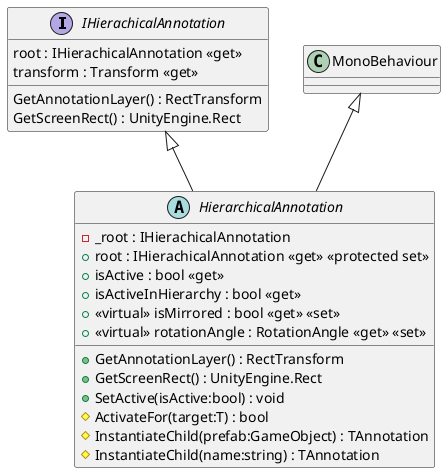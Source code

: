 @startuml
interface IHierachicalAnnotation {
    root : IHierachicalAnnotation <<get>>
    transform : Transform <<get>>
    GetAnnotationLayer() : RectTransform
    GetScreenRect() : UnityEngine.Rect
}
abstract class HierarchicalAnnotation {
    - _root : IHierachicalAnnotation
    + root : IHierachicalAnnotation <<get>> <<protected set>>
    + GetAnnotationLayer() : RectTransform
    + GetScreenRect() : UnityEngine.Rect
    + isActive : bool <<get>>
    + isActiveInHierarchy : bool <<get>>
    + SetActive(isActive:bool) : void
    # ActivateFor(target:T) : bool
    + <<virtual>> isMirrored : bool <<get>> <<set>>
    + <<virtual>> rotationAngle : RotationAngle <<get>> <<set>>
    # InstantiateChild(prefab:GameObject) : TAnnotation
    # InstantiateChild(name:string) : TAnnotation
}
MonoBehaviour <|-- HierarchicalAnnotation
IHierachicalAnnotation <|-- HierarchicalAnnotation
@enduml

